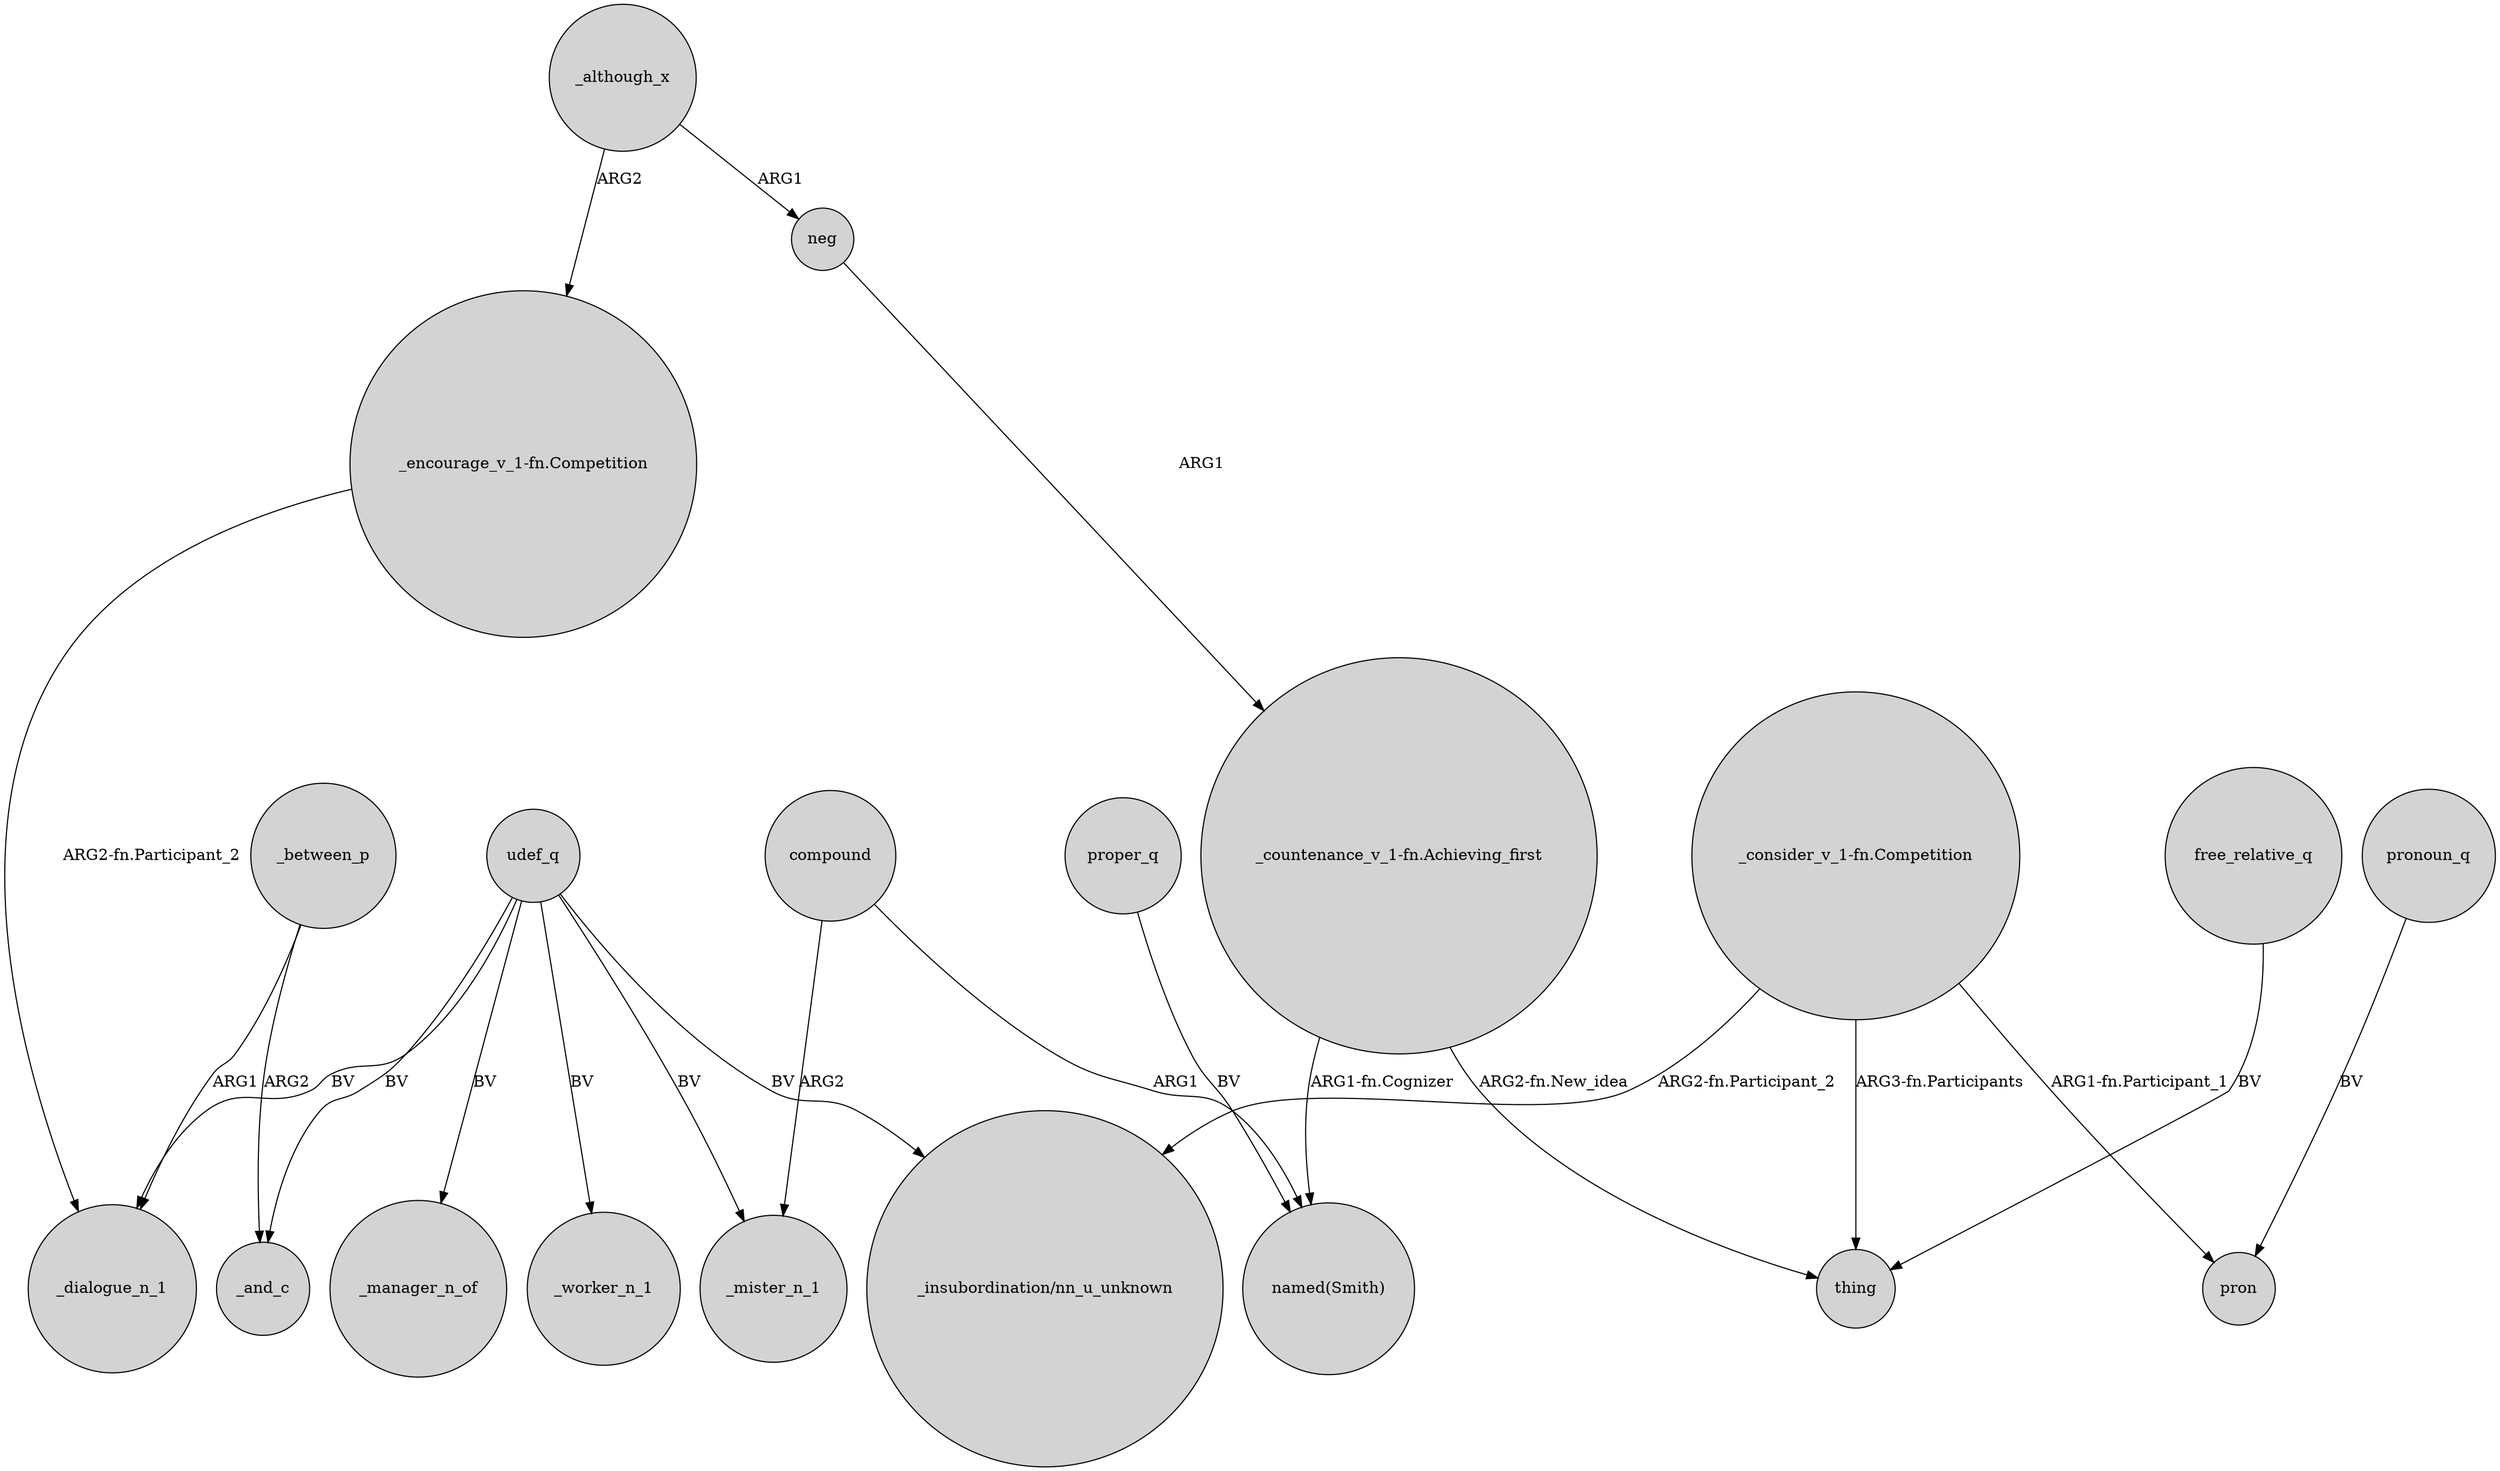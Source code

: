 digraph {
	node [shape=circle style=filled]
	compound -> _mister_n_1 [label=ARG2]
	"_encourage_v_1-fn.Competition" -> _dialogue_n_1 [label="ARG2-fn.Participant_2"]
	proper_q -> "named(Smith)" [label=BV]
	udef_q -> _manager_n_of [label=BV]
	"_consider_v_1-fn.Competition" -> "_insubordination/nn_u_unknown" [label="ARG2-fn.Participant_2"]
	"_consider_v_1-fn.Competition" -> pron [label="ARG1-fn.Participant_1"]
	"_consider_v_1-fn.Competition" -> thing [label="ARG3-fn.Participants"]
	udef_q -> _and_c [label=BV]
	udef_q -> _mister_n_1 [label=BV]
	"_countenance_v_1-fn.Achieving_first" -> thing [label="ARG2-fn.New_idea"]
	udef_q -> "_insubordination/nn_u_unknown" [label=BV]
	free_relative_q -> thing [label=BV]
	compound -> "named(Smith)" [label=ARG1]
	_between_p -> _dialogue_n_1 [label=ARG1]
	pronoun_q -> pron [label=BV]
	neg -> "_countenance_v_1-fn.Achieving_first" [label=ARG1]
	udef_q -> _worker_n_1 [label=BV]
	"_countenance_v_1-fn.Achieving_first" -> "named(Smith)" [label="ARG1-fn.Cognizer"]
	_although_x -> "_encourage_v_1-fn.Competition" [label=ARG2]
	udef_q -> _dialogue_n_1 [label=BV]
	_although_x -> neg [label=ARG1]
	_between_p -> _and_c [label=ARG2]
}
